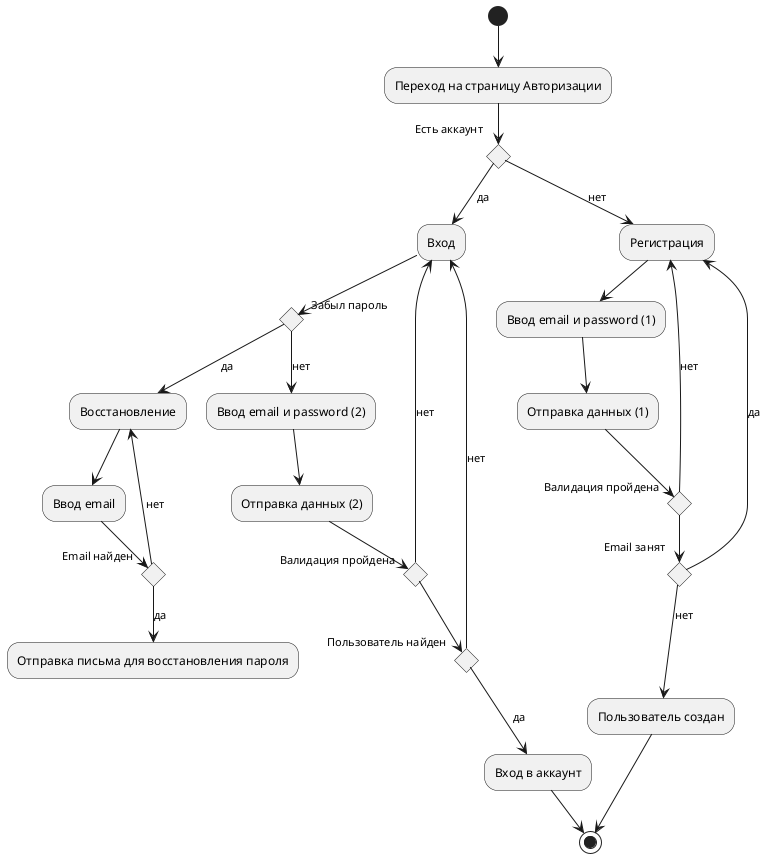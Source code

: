 @startuml
(*) --> "Переход на страницу Авторизации"

if "Есть аккаунт" then
    -->[да] "Вход"
else
    -->[нет] "Регистрация"
Endif
"Регистрация" --> "Ввод email и password (1)"


"Ввод email и password (1)" --> "Отправка данных (1)"
if "Валидация пройдена" then
    if "Email занят" then
        -->[да] "Регистрация"
    else
        -->[нет] "Пользователь создан"
    Endif
else
    -->[нет] "Регистрация" 
Endif

"Вход" --> if "Забыл пароль" then
            -->[да] "Восстановление"
        else
            -->[нет] "Ввод email и password (2)"
        Endif   

"Ввод email и password (2)" --> "Отправка данных (2)"
"Отправка данных (2)" --> if "Валидация пройдена" then
    if "Пользователь найден" then 
        -->[да] "Вход в аккаунт"
    else
        -->[нет] "Вход"
    Endif  
else
    -->[нет] "Вход"
Endif  

"Восстановление" --> "Ввод email"
if "Email найден" then 
    -->[да] "Отправка письма для восстановления пароля"
else
    -->[нет] "Восстановление"
Endif  

"Пользователь создан" --> (*)
"Вход в аккаунт" --> (*)

@enduml
 